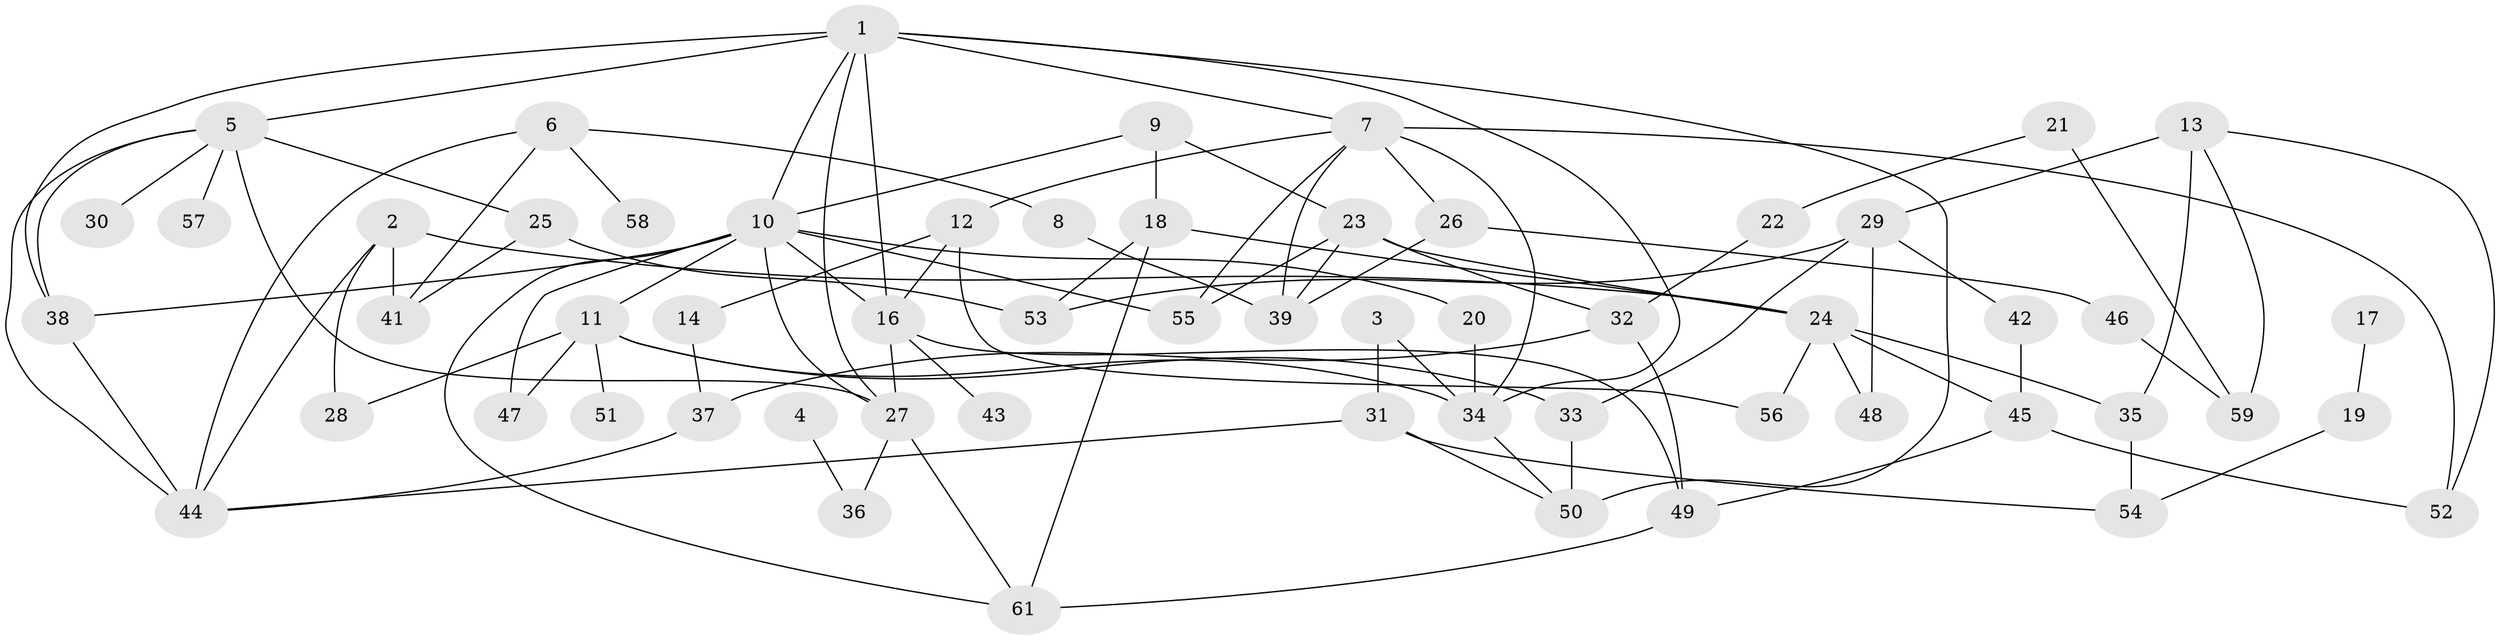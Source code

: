 // original degree distribution, {5: 0.12295081967213115, 2: 0.26229508196721313, 1: 0.19672131147540983, 4: 0.12295081967213115, 3: 0.2459016393442623, 0: 0.01639344262295082, 7: 0.00819672131147541, 6: 0.02459016393442623}
// Generated by graph-tools (version 1.1) at 2025/48/03/04/25 22:48:16]
// undirected, 58 vertices, 101 edges
graph export_dot {
  node [color=gray90,style=filled];
  1;
  2;
  3;
  4;
  5;
  6;
  7;
  8;
  9;
  10;
  11;
  12;
  13;
  14;
  16;
  17;
  18;
  19;
  20;
  21;
  22;
  23;
  24;
  25;
  26;
  27;
  28;
  29;
  30;
  31;
  32;
  33;
  34;
  35;
  36;
  37;
  38;
  39;
  41;
  42;
  43;
  44;
  45;
  46;
  47;
  48;
  49;
  50;
  51;
  52;
  53;
  54;
  55;
  56;
  57;
  58;
  59;
  61;
  1 -- 5 [weight=2.0];
  1 -- 7 [weight=1.0];
  1 -- 10 [weight=1.0];
  1 -- 16 [weight=1.0];
  1 -- 27 [weight=1.0];
  1 -- 34 [weight=1.0];
  1 -- 38 [weight=1.0];
  1 -- 50 [weight=2.0];
  2 -- 24 [weight=1.0];
  2 -- 28 [weight=1.0];
  2 -- 41 [weight=1.0];
  2 -- 44 [weight=1.0];
  3 -- 31 [weight=1.0];
  3 -- 34 [weight=1.0];
  4 -- 36 [weight=1.0];
  5 -- 25 [weight=1.0];
  5 -- 27 [weight=1.0];
  5 -- 30 [weight=1.0];
  5 -- 38 [weight=1.0];
  5 -- 44 [weight=1.0];
  5 -- 57 [weight=1.0];
  6 -- 8 [weight=1.0];
  6 -- 41 [weight=1.0];
  6 -- 44 [weight=1.0];
  6 -- 58 [weight=1.0];
  7 -- 12 [weight=1.0];
  7 -- 26 [weight=1.0];
  7 -- 34 [weight=2.0];
  7 -- 39 [weight=1.0];
  7 -- 52 [weight=1.0];
  7 -- 55 [weight=1.0];
  8 -- 39 [weight=1.0];
  9 -- 10 [weight=1.0];
  9 -- 18 [weight=1.0];
  9 -- 23 [weight=1.0];
  10 -- 11 [weight=1.0];
  10 -- 16 [weight=5.0];
  10 -- 20 [weight=1.0];
  10 -- 27 [weight=2.0];
  10 -- 38 [weight=1.0];
  10 -- 47 [weight=1.0];
  10 -- 55 [weight=1.0];
  10 -- 61 [weight=1.0];
  11 -- 28 [weight=1.0];
  11 -- 33 [weight=1.0];
  11 -- 34 [weight=2.0];
  11 -- 47 [weight=1.0];
  11 -- 51 [weight=1.0];
  12 -- 14 [weight=1.0];
  12 -- 16 [weight=1.0];
  12 -- 56 [weight=1.0];
  13 -- 29 [weight=2.0];
  13 -- 35 [weight=1.0];
  13 -- 52 [weight=1.0];
  13 -- 59 [weight=1.0];
  14 -- 37 [weight=1.0];
  16 -- 27 [weight=1.0];
  16 -- 43 [weight=1.0];
  16 -- 49 [weight=1.0];
  17 -- 19 [weight=1.0];
  18 -- 24 [weight=1.0];
  18 -- 53 [weight=1.0];
  18 -- 61 [weight=1.0];
  19 -- 54 [weight=1.0];
  20 -- 34 [weight=1.0];
  21 -- 22 [weight=1.0];
  21 -- 59 [weight=1.0];
  22 -- 32 [weight=1.0];
  23 -- 24 [weight=1.0];
  23 -- 32 [weight=1.0];
  23 -- 39 [weight=1.0];
  23 -- 55 [weight=1.0];
  24 -- 35 [weight=1.0];
  24 -- 45 [weight=1.0];
  24 -- 48 [weight=1.0];
  24 -- 56 [weight=1.0];
  25 -- 41 [weight=1.0];
  25 -- 53 [weight=1.0];
  26 -- 39 [weight=1.0];
  26 -- 46 [weight=1.0];
  27 -- 36 [weight=1.0];
  27 -- 61 [weight=1.0];
  29 -- 33 [weight=1.0];
  29 -- 42 [weight=1.0];
  29 -- 48 [weight=1.0];
  29 -- 53 [weight=1.0];
  31 -- 44 [weight=1.0];
  31 -- 50 [weight=1.0];
  31 -- 54 [weight=1.0];
  32 -- 37 [weight=1.0];
  32 -- 49 [weight=1.0];
  33 -- 50 [weight=1.0];
  34 -- 50 [weight=1.0];
  35 -- 54 [weight=1.0];
  37 -- 44 [weight=1.0];
  38 -- 44 [weight=1.0];
  42 -- 45 [weight=1.0];
  45 -- 49 [weight=1.0];
  45 -- 52 [weight=1.0];
  46 -- 59 [weight=1.0];
  49 -- 61 [weight=1.0];
}
